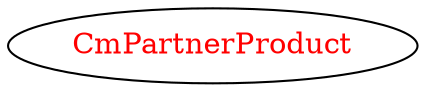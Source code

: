 digraph dependencyGraph {
 concentrate=true;
 ranksep="2.0";
 rankdir="LR"; 
 splines="ortho";
"CmPartnerProduct" [fontcolor="red"];
}